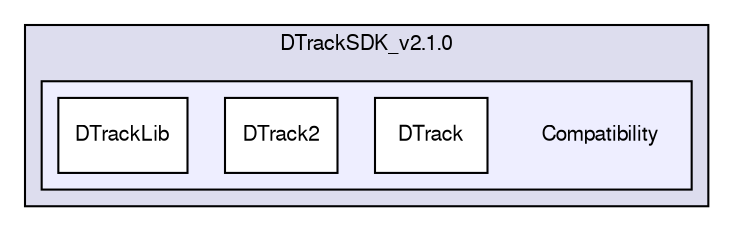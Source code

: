 digraph G {
  compound=true
  node [ fontsize=10, fontname="FreeSans"];
  edge [ labelfontsize=9, labelfontname="FreeSans"];
  subgraph clusterdir_47b6f032d025ae6cc5b586fbaed3c876 {
    graph [ bgcolor="#ddddee", pencolor="black", label="DTrackSDK_v2.1.0" fontname="FreeSans", fontsize=10, URL="dir_47b6f032d025ae6cc5b586fbaed3c876.html"]
  subgraph clusterdir_5d3c935c02734a9cfd37c3495b91bd0b {
    graph [ bgcolor="#eeeeff", pencolor="black", label="" URL="dir_5d3c935c02734a9cfd37c3495b91bd0b.html"];
    dir_5d3c935c02734a9cfd37c3495b91bd0b [shape=plaintext label="Compatibility"];
    dir_441e0f543425136aa964db0cba6ba0c0 [shape=box label="DTrack" color="black" fillcolor="white" style="filled" URL="dir_441e0f543425136aa964db0cba6ba0c0.html"];
    dir_793d2b62a96098e37e6358c411131dfc [shape=box label="DTrack2" color="black" fillcolor="white" style="filled" URL="dir_793d2b62a96098e37e6358c411131dfc.html"];
    dir_dde8fbc24f4d398fc1b5bf45c7dad175 [shape=box label="DTrackLib" color="black" fillcolor="white" style="filled" URL="dir_dde8fbc24f4d398fc1b5bf45c7dad175.html"];
  }
  }
}
